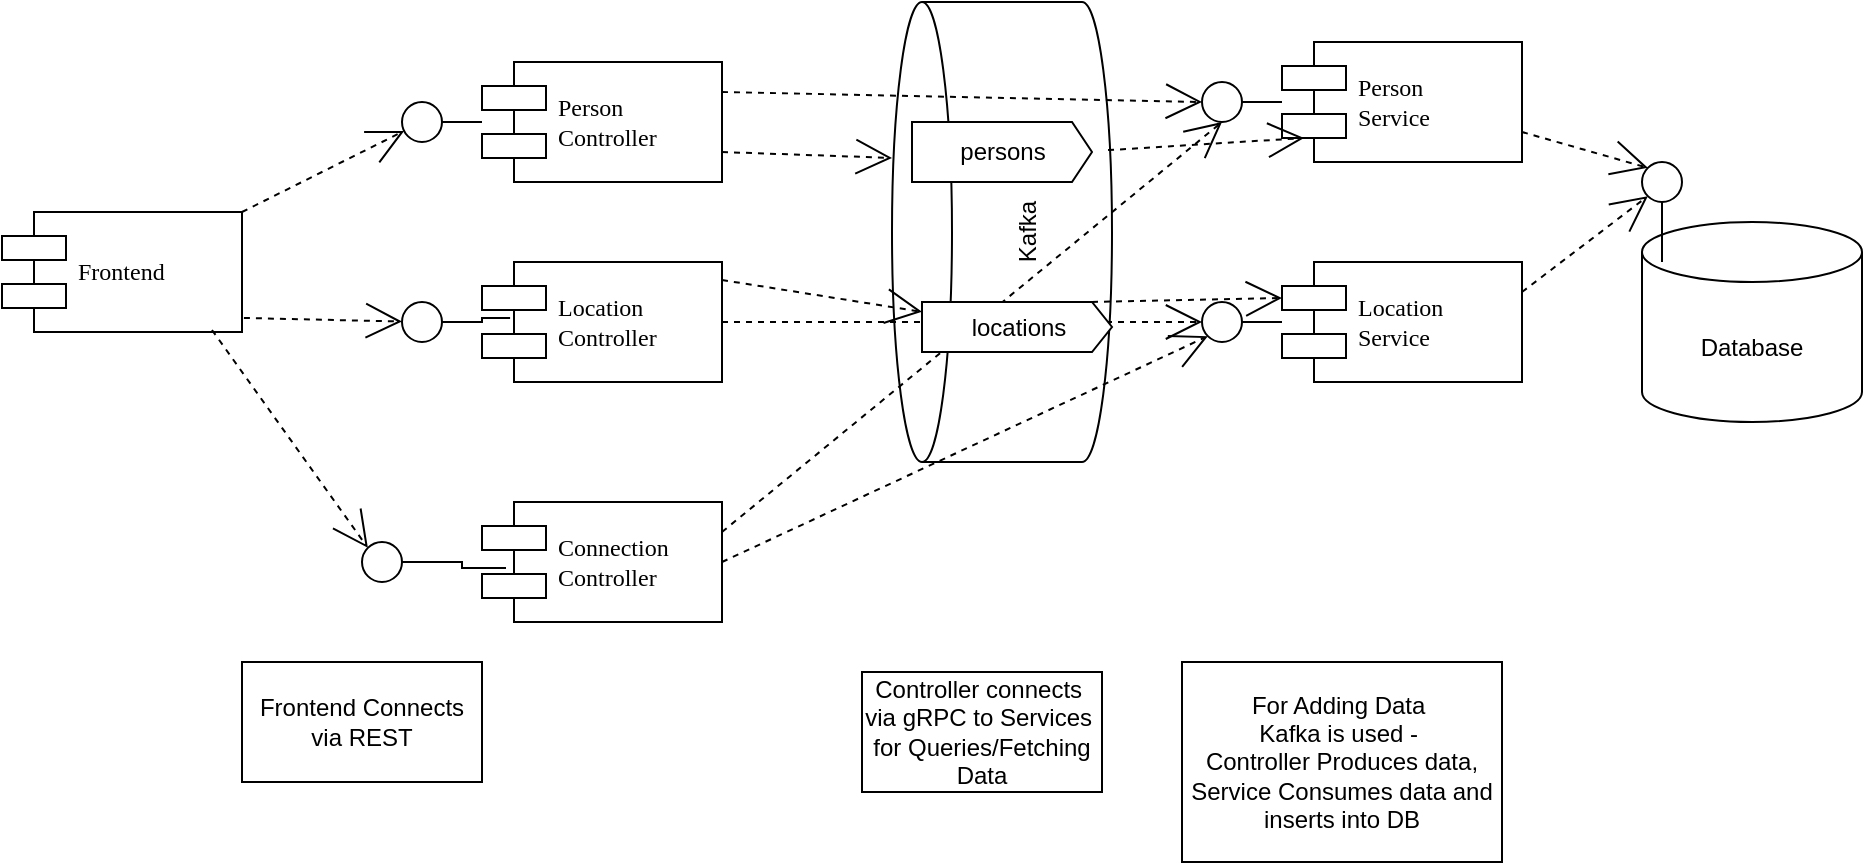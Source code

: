 <mxfile version="16.6.1" type="github">
  <diagram name="Page-1" id="5f0bae14-7c28-e335-631c-24af17079c00">
    <mxGraphModel dx="2946" dy="1129" grid="1" gridSize="10" guides="1" tooltips="1" connect="1" arrows="1" fold="1" page="1" pageScale="1" pageWidth="1100" pageHeight="850" background="none" math="0" shadow="0">
      <root>
        <mxCell id="0" />
        <mxCell id="1" parent="0" />
        <mxCell id="39150e848f15840c-5" value="Person&amp;nbsp;&lt;br&gt;Controller" style="shape=component;align=left;spacingLeft=36;rounded=0;shadow=0;comic=0;labelBackgroundColor=none;strokeWidth=1;fontFamily=Verdana;fontSize=12;html=1;" parent="1" vertex="1">
          <mxGeometry x="290" y="60" width="120" height="60" as="geometry" />
        </mxCell>
        <mxCell id="39150e848f15840c-6" value="" style="ellipse;whiteSpace=wrap;html=1;rounded=0;shadow=0;comic=0;labelBackgroundColor=none;strokeWidth=1;fontFamily=Verdana;fontSize=12;align=center;" parent="1" vertex="1">
          <mxGeometry x="250" y="80" width="20" height="20" as="geometry" />
        </mxCell>
        <mxCell id="39150e848f15840c-7" value="Location&lt;br&gt;Controller" style="shape=component;align=left;spacingLeft=36;rounded=0;shadow=0;comic=0;labelBackgroundColor=none;strokeWidth=1;fontFamily=Verdana;fontSize=12;html=1;" parent="1" vertex="1">
          <mxGeometry x="290" y="160" width="120" height="60" as="geometry" />
        </mxCell>
        <mxCell id="39150e848f15840c-9" value="" style="ellipse;whiteSpace=wrap;html=1;rounded=0;shadow=0;comic=0;labelBackgroundColor=none;strokeWidth=1;fontFamily=Verdana;fontSize=12;align=center;" parent="1" vertex="1">
          <mxGeometry x="250" y="180" width="20" height="20" as="geometry" />
        </mxCell>
        <mxCell id="39150e848f15840c-10" value="Frontend" style="shape=component;align=left;spacingLeft=36;rounded=0;shadow=0;comic=0;labelBackgroundColor=none;strokeWidth=1;fontFamily=Verdana;fontSize=12;html=1;" parent="1" vertex="1">
          <mxGeometry x="50" y="135" width="120" height="60" as="geometry" />
        </mxCell>
        <mxCell id="39150e848f15840c-11" style="edgeStyle=none;rounded=0;html=1;dashed=1;labelBackgroundColor=none;startArrow=none;startFill=0;startSize=8;endArrow=open;endFill=0;endSize=16;fontFamily=Verdana;fontSize=12;" parent="1" source="39150e848f15840c-10" target="39150e848f15840c-6" edge="1">
          <mxGeometry relative="1" as="geometry" />
        </mxCell>
        <mxCell id="39150e848f15840c-12" style="edgeStyle=none;rounded=0;html=1;dashed=1;labelBackgroundColor=none;startArrow=none;startFill=0;startSize=8;endArrow=open;endFill=0;endSize=16;fontFamily=Verdana;fontSize=12;exitX=1.008;exitY=0.883;exitDx=0;exitDy=0;exitPerimeter=0;" parent="1" source="39150e848f15840c-10" target="39150e848f15840c-9" edge="1">
          <mxGeometry relative="1" as="geometry">
            <mxPoint x="282.958" y="520" as="sourcePoint" />
          </mxGeometry>
        </mxCell>
        <mxCell id="39150e848f15840c-13" style="edgeStyle=elbowEdgeStyle;rounded=0;html=1;labelBackgroundColor=none;startArrow=none;startFill=0;startSize=8;endArrow=none;endFill=0;endSize=16;fontFamily=Verdana;fontSize=12;exitX=1;exitY=0.5;exitDx=0;exitDy=0;entryX=0.117;entryY=0.467;entryDx=0;entryDy=0;entryPerimeter=0;" parent="1" source="39150e848f15840c-9" target="39150e848f15840c-7" edge="1">
          <mxGeometry relative="1" as="geometry">
            <mxPoint x="280" y="240" as="sourcePoint" />
            <Array as="points">
              <mxPoint x="290" y="180" />
            </Array>
          </mxGeometry>
        </mxCell>
        <mxCell id="39150e848f15840c-14" style="edgeStyle=elbowEdgeStyle;rounded=0;html=1;labelBackgroundColor=none;startArrow=none;startFill=0;startSize=8;endArrow=none;endFill=0;endSize=16;fontFamily=Verdana;fontSize=12;" parent="1" source="39150e848f15840c-6" target="39150e848f15840c-5" edge="1">
          <mxGeometry relative="1" as="geometry" />
        </mxCell>
        <mxCell id="3n2uNXUY_DHPVgXZzshV-6" value="Connection&lt;br&gt;Controller" style="shape=component;align=left;spacingLeft=36;rounded=0;shadow=0;comic=0;labelBackgroundColor=none;strokeWidth=1;fontFamily=Verdana;fontSize=12;html=1;" parent="1" vertex="1">
          <mxGeometry x="290" y="280" width="120" height="60" as="geometry" />
        </mxCell>
        <mxCell id="3n2uNXUY_DHPVgXZzshV-8" value="" style="ellipse;whiteSpace=wrap;html=1;rounded=0;shadow=0;comic=0;labelBackgroundColor=none;strokeWidth=1;fontFamily=Verdana;fontSize=12;align=center;" parent="1" vertex="1">
          <mxGeometry x="230" y="300" width="20" height="20" as="geometry" />
        </mxCell>
        <mxCell id="3n2uNXUY_DHPVgXZzshV-9" style="edgeStyle=elbowEdgeStyle;rounded=0;html=1;labelBackgroundColor=none;startArrow=none;startFill=0;startSize=8;endArrow=none;endFill=0;endSize=16;fontFamily=Verdana;fontSize=12;exitX=1;exitY=0.5;exitDx=0;exitDy=0;entryX=0.1;entryY=0.55;entryDx=0;entryDy=0;entryPerimeter=0;" parent="1" source="3n2uNXUY_DHPVgXZzshV-8" target="3n2uNXUY_DHPVgXZzshV-6" edge="1">
          <mxGeometry relative="1" as="geometry">
            <mxPoint x="280" y="200" as="sourcePoint" />
            <mxPoint x="314.04" y="198.02" as="targetPoint" />
            <Array as="points">
              <mxPoint x="280" y="300" />
            </Array>
          </mxGeometry>
        </mxCell>
        <mxCell id="3n2uNXUY_DHPVgXZzshV-10" style="edgeStyle=none;rounded=0;html=1;dashed=1;labelBackgroundColor=none;startArrow=none;startFill=0;startSize=8;endArrow=open;endFill=0;endSize=16;fontFamily=Verdana;fontSize=12;exitX=0.875;exitY=0.983;exitDx=0;exitDy=0;exitPerimeter=0;entryX=0;entryY=0;entryDx=0;entryDy=0;" parent="1" source="39150e848f15840c-10" target="3n2uNXUY_DHPVgXZzshV-8" edge="1">
          <mxGeometry relative="1" as="geometry">
            <mxPoint x="180.96" y="197.98" as="sourcePoint" />
            <mxPoint x="260.003" y="199.775" as="targetPoint" />
            <Array as="points" />
          </mxGeometry>
        </mxCell>
        <mxCell id="3n2uNXUY_DHPVgXZzshV-11" value="Database" style="shape=cylinder3;whiteSpace=wrap;html=1;boundedLbl=1;backgroundOutline=1;size=15;" parent="1" vertex="1">
          <mxGeometry x="870" y="140" width="110" height="100" as="geometry" />
        </mxCell>
        <mxCell id="3n2uNXUY_DHPVgXZzshV-12" value="Kafka" style="shape=cylinder3;whiteSpace=wrap;html=1;boundedLbl=1;backgroundOutline=1;size=15;rotation=-90;" parent="1" vertex="1">
          <mxGeometry x="435" y="90" width="230" height="110" as="geometry" />
        </mxCell>
        <mxCell id="3n2uNXUY_DHPVgXZzshV-13" value="Frontend Connects via REST" style="rounded=0;whiteSpace=wrap;html=1;" parent="1" vertex="1">
          <mxGeometry x="170" y="360" width="120" height="60" as="geometry" />
        </mxCell>
        <mxCell id="3n2uNXUY_DHPVgXZzshV-14" value="Person&amp;nbsp;&lt;br&gt;Service" style="shape=component;align=left;spacingLeft=36;rounded=0;shadow=0;comic=0;labelBackgroundColor=none;strokeWidth=1;fontFamily=Verdana;fontSize=12;html=1;" parent="1" vertex="1">
          <mxGeometry x="690" y="50" width="120" height="60" as="geometry" />
        </mxCell>
        <mxCell id="3n2uNXUY_DHPVgXZzshV-15" value="" style="ellipse;whiteSpace=wrap;html=1;rounded=0;shadow=0;comic=0;labelBackgroundColor=none;strokeWidth=1;fontFamily=Verdana;fontSize=12;align=center;" parent="1" vertex="1">
          <mxGeometry x="650" y="70" width="20" height="20" as="geometry" />
        </mxCell>
        <mxCell id="3n2uNXUY_DHPVgXZzshV-16" style="edgeStyle=elbowEdgeStyle;rounded=0;html=1;labelBackgroundColor=none;startArrow=none;startFill=0;startSize=8;endArrow=none;endFill=0;endSize=16;fontFamily=Verdana;fontSize=12;" parent="1" source="3n2uNXUY_DHPVgXZzshV-15" target="3n2uNXUY_DHPVgXZzshV-14" edge="1">
          <mxGeometry relative="1" as="geometry" />
        </mxCell>
        <mxCell id="3n2uNXUY_DHPVgXZzshV-17" value="Location&lt;br&gt;Service" style="shape=component;align=left;spacingLeft=36;rounded=0;shadow=0;comic=0;labelBackgroundColor=none;strokeWidth=1;fontFamily=Verdana;fontSize=12;html=1;" parent="1" vertex="1">
          <mxGeometry x="690" y="160" width="120" height="60" as="geometry" />
        </mxCell>
        <mxCell id="3n2uNXUY_DHPVgXZzshV-18" value="" style="ellipse;whiteSpace=wrap;html=1;rounded=0;shadow=0;comic=0;labelBackgroundColor=none;strokeWidth=1;fontFamily=Verdana;fontSize=12;align=center;" parent="1" vertex="1">
          <mxGeometry x="650" y="180" width="20" height="20" as="geometry" />
        </mxCell>
        <mxCell id="3n2uNXUY_DHPVgXZzshV-19" style="edgeStyle=elbowEdgeStyle;rounded=0;html=1;labelBackgroundColor=none;startArrow=none;startFill=0;startSize=8;endArrow=none;endFill=0;endSize=16;fontFamily=Verdana;fontSize=12;" parent="1" source="3n2uNXUY_DHPVgXZzshV-18" target="3n2uNXUY_DHPVgXZzshV-17" edge="1">
          <mxGeometry relative="1" as="geometry" />
        </mxCell>
        <mxCell id="3n2uNXUY_DHPVgXZzshV-22" value="" style="ellipse;whiteSpace=wrap;html=1;rounded=0;shadow=0;comic=0;labelBackgroundColor=none;strokeWidth=1;fontFamily=Verdana;fontSize=12;align=center;" parent="1" vertex="1">
          <mxGeometry x="870" y="110" width="20" height="20" as="geometry" />
        </mxCell>
        <mxCell id="3n2uNXUY_DHPVgXZzshV-23" style="edgeStyle=elbowEdgeStyle;rounded=0;html=1;labelBackgroundColor=none;startArrow=none;startFill=0;startSize=8;endArrow=none;endFill=0;endSize=16;fontFamily=Verdana;fontSize=12;" parent="1" edge="1">
          <mxGeometry relative="1" as="geometry">
            <mxPoint x="880" y="130" as="sourcePoint" />
            <mxPoint x="880" y="160" as="targetPoint" />
            <Array as="points">
              <mxPoint x="880" y="140" />
            </Array>
          </mxGeometry>
        </mxCell>
        <mxCell id="3n2uNXUY_DHPVgXZzshV-24" style="edgeStyle=none;rounded=0;html=1;dashed=1;labelBackgroundColor=none;startArrow=none;startFill=0;startSize=8;endArrow=open;endFill=0;endSize=16;fontFamily=Verdana;fontSize=12;exitX=1;exitY=0.75;exitDx=0;exitDy=0;entryX=0;entryY=0;entryDx=0;entryDy=0;" parent="1" source="3n2uNXUY_DHPVgXZzshV-14" target="3n2uNXUY_DHPVgXZzshV-22" edge="1">
          <mxGeometry relative="1" as="geometry">
            <mxPoint x="180.96" y="197.98" as="sourcePoint" />
            <mxPoint x="260.003" y="199.775" as="targetPoint" />
            <Array as="points" />
          </mxGeometry>
        </mxCell>
        <mxCell id="3n2uNXUY_DHPVgXZzshV-25" style="edgeStyle=none;rounded=0;html=1;dashed=1;labelBackgroundColor=none;startArrow=none;startFill=0;startSize=8;endArrow=open;endFill=0;endSize=16;fontFamily=Verdana;fontSize=12;exitX=1;exitY=0.25;exitDx=0;exitDy=0;entryX=0;entryY=1;entryDx=0;entryDy=0;" parent="1" source="3n2uNXUY_DHPVgXZzshV-17" target="3n2uNXUY_DHPVgXZzshV-22" edge="1">
          <mxGeometry relative="1" as="geometry">
            <mxPoint x="820" y="105" as="sourcePoint" />
            <mxPoint x="882.929" y="122.929" as="targetPoint" />
            <Array as="points" />
          </mxGeometry>
        </mxCell>
        <mxCell id="3n2uNXUY_DHPVgXZzshV-26" style="edgeStyle=none;rounded=0;html=1;dashed=1;labelBackgroundColor=none;startArrow=none;startFill=0;startSize=8;endArrow=open;endFill=0;endSize=16;fontFamily=Verdana;fontSize=12;exitX=1;exitY=0.25;exitDx=0;exitDy=0;entryX=0;entryY=0.5;entryDx=0;entryDy=0;" parent="1" source="39150e848f15840c-5" target="3n2uNXUY_DHPVgXZzshV-15" edge="1">
          <mxGeometry relative="1" as="geometry">
            <mxPoint x="820" y="105" as="sourcePoint" />
            <mxPoint x="882.929" y="122.929" as="targetPoint" />
            <Array as="points" />
          </mxGeometry>
        </mxCell>
        <mxCell id="3n2uNXUY_DHPVgXZzshV-27" style="edgeStyle=none;rounded=0;html=1;dashed=1;labelBackgroundColor=none;startArrow=none;startFill=0;startSize=8;endArrow=open;endFill=0;endSize=16;fontFamily=Verdana;fontSize=12;exitX=1;exitY=0.5;exitDx=0;exitDy=0;entryX=0;entryY=0.5;entryDx=0;entryDy=0;" parent="1" source="39150e848f15840c-7" target="3n2uNXUY_DHPVgXZzshV-18" edge="1">
          <mxGeometry relative="1" as="geometry">
            <mxPoint x="420" y="100" as="sourcePoint" />
            <mxPoint x="660" y="90" as="targetPoint" />
            <Array as="points" />
          </mxGeometry>
        </mxCell>
        <mxCell id="3n2uNXUY_DHPVgXZzshV-28" style="edgeStyle=none;rounded=0;html=1;dashed=1;labelBackgroundColor=none;startArrow=none;startFill=0;startSize=8;endArrow=open;endFill=0;endSize=16;fontFamily=Verdana;fontSize=12;exitX=1;exitY=0.25;exitDx=0;exitDy=0;entryX=0.5;entryY=1;entryDx=0;entryDy=0;" parent="1" source="3n2uNXUY_DHPVgXZzshV-6" target="3n2uNXUY_DHPVgXZzshV-15" edge="1">
          <mxGeometry relative="1" as="geometry">
            <mxPoint x="430" y="110" as="sourcePoint" />
            <mxPoint x="670" y="100" as="targetPoint" />
            <Array as="points" />
          </mxGeometry>
        </mxCell>
        <mxCell id="3n2uNXUY_DHPVgXZzshV-29" style="edgeStyle=none;rounded=0;html=1;dashed=1;labelBackgroundColor=none;startArrow=none;startFill=0;startSize=8;endArrow=open;endFill=0;endSize=16;fontFamily=Verdana;fontSize=12;exitX=1;exitY=0.5;exitDx=0;exitDy=0;entryX=0;entryY=1;entryDx=0;entryDy=0;" parent="1" source="3n2uNXUY_DHPVgXZzshV-6" target="3n2uNXUY_DHPVgXZzshV-18" edge="1">
          <mxGeometry relative="1" as="geometry">
            <mxPoint x="420" y="305" as="sourcePoint" />
            <mxPoint x="670" y="100" as="targetPoint" />
            <Array as="points" />
          </mxGeometry>
        </mxCell>
        <mxCell id="3n2uNXUY_DHPVgXZzshV-30" value="Controller connects&amp;nbsp;&lt;br&gt;via gRPC to Services&amp;nbsp;&lt;br&gt;for Queries/Fetching Data" style="rounded=0;whiteSpace=wrap;html=1;" parent="1" vertex="1">
          <mxGeometry x="480" y="365" width="120" height="60" as="geometry" />
        </mxCell>
        <mxCell id="3n2uNXUY_DHPVgXZzshV-31" value="For Adding Data&amp;nbsp;&lt;br&gt;Kafka is used -&amp;nbsp;&lt;br&gt;Controller Produces data, Service Consumes data and inserts into DB" style="rounded=0;whiteSpace=wrap;html=1;" parent="1" vertex="1">
          <mxGeometry x="640" y="360" width="160" height="100" as="geometry" />
        </mxCell>
        <mxCell id="3n2uNXUY_DHPVgXZzshV-32" style="edgeStyle=none;rounded=0;html=1;dashed=1;labelBackgroundColor=none;startArrow=none;startFill=0;startSize=8;endArrow=open;endFill=0;endSize=16;fontFamily=Verdana;fontSize=12;exitX=1;exitY=0.75;exitDx=0;exitDy=0;entryX=0.661;entryY=0;entryDx=0;entryDy=0;entryPerimeter=0;" parent="1" source="39150e848f15840c-5" target="3n2uNXUY_DHPVgXZzshV-12" edge="1">
          <mxGeometry relative="1" as="geometry">
            <mxPoint x="420" y="100" as="sourcePoint" />
            <mxPoint x="660" y="90" as="targetPoint" />
            <Array as="points" />
          </mxGeometry>
        </mxCell>
        <mxCell id="3n2uNXUY_DHPVgXZzshV-33" style="edgeStyle=none;rounded=0;html=1;dashed=1;labelBackgroundColor=none;startArrow=none;startFill=0;startSize=8;endArrow=open;endFill=0;endSize=16;fontFamily=Verdana;fontSize=12;exitX=1;exitY=0.15;exitDx=0;exitDy=0;exitPerimeter=0;" parent="1" source="39150e848f15840c-7" edge="1" target="i0DOgLIRlIP3ot--jpQ5-7">
          <mxGeometry relative="1" as="geometry">
            <mxPoint x="420" y="115" as="sourcePoint" />
            <mxPoint x="490" y="169" as="targetPoint" />
            <Array as="points" />
          </mxGeometry>
        </mxCell>
        <mxCell id="3n2uNXUY_DHPVgXZzshV-34" style="edgeStyle=none;rounded=0;html=1;dashed=1;labelBackgroundColor=none;startArrow=none;startFill=0;startSize=8;endArrow=open;endFill=0;endSize=16;fontFamily=Verdana;fontSize=12;entryX=0;entryY=0.3;entryDx=0;entryDy=0;exitX=0;exitY=0;exitDx=85;exitDy=0;exitPerimeter=0;" parent="1" source="i0DOgLIRlIP3ot--jpQ5-7" target="3n2uNXUY_DHPVgXZzshV-17" edge="1">
          <mxGeometry relative="1" as="geometry">
            <mxPoint x="420" y="179" as="sourcePoint" />
            <mxPoint x="630" y="150" as="targetPoint" />
            <Array as="points" />
          </mxGeometry>
        </mxCell>
        <mxCell id="3n2uNXUY_DHPVgXZzshV-35" style="edgeStyle=none;rounded=0;html=1;dashed=1;labelBackgroundColor=none;startArrow=none;startFill=0;startSize=8;endArrow=open;endFill=0;endSize=16;fontFamily=Verdana;fontSize=12;entryX=0.092;entryY=0.8;entryDx=0;entryDy=0;entryPerimeter=0;exitX=0.678;exitY=0.982;exitDx=0;exitDy=0;exitPerimeter=0;" parent="1" source="3n2uNXUY_DHPVgXZzshV-12" edge="1" target="3n2uNXUY_DHPVgXZzshV-14">
          <mxGeometry relative="1" as="geometry">
            <mxPoint x="600" y="140" as="sourcePoint" />
            <mxPoint x="670" y="150" as="targetPoint" />
            <Array as="points" />
          </mxGeometry>
        </mxCell>
        <mxCell id="i0DOgLIRlIP3ot--jpQ5-6" value="persons" style="html=1;shadow=0;dashed=0;align=center;verticalAlign=middle;shape=mxgraph.arrows2.arrow;dy=0;dx=10;notch=0;" vertex="1" parent="1">
          <mxGeometry x="505" y="90" width="90" height="30" as="geometry" />
        </mxCell>
        <mxCell id="i0DOgLIRlIP3ot--jpQ5-7" value="locations" style="html=1;shadow=0;dashed=0;align=center;verticalAlign=middle;shape=mxgraph.arrows2.arrow;dy=0;dx=10;notch=0;" vertex="1" parent="1">
          <mxGeometry x="510" y="180" width="95" height="25" as="geometry" />
        </mxCell>
      </root>
    </mxGraphModel>
  </diagram>
</mxfile>
